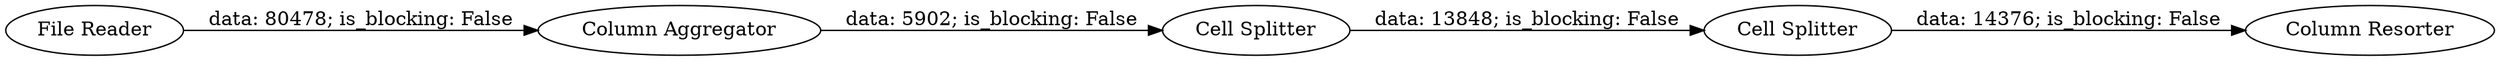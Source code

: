 digraph {
	"3548136762555656404_12" [label="Cell Splitter"]
	"3548136762555656404_10" [label="File Reader"]
	"3548136762555656404_11" [label="Column Aggregator"]
	"3548136762555656404_14" [label="Column Resorter"]
	"3548136762555656404_13" [label="Cell Splitter"]
	"3548136762555656404_12" -> "3548136762555656404_13" [label="data: 13848; is_blocking: False"]
	"3548136762555656404_10" -> "3548136762555656404_11" [label="data: 80478; is_blocking: False"]
	"3548136762555656404_13" -> "3548136762555656404_14" [label="data: 14376; is_blocking: False"]
	"3548136762555656404_11" -> "3548136762555656404_12" [label="data: 5902; is_blocking: False"]
	rankdir=LR
}
